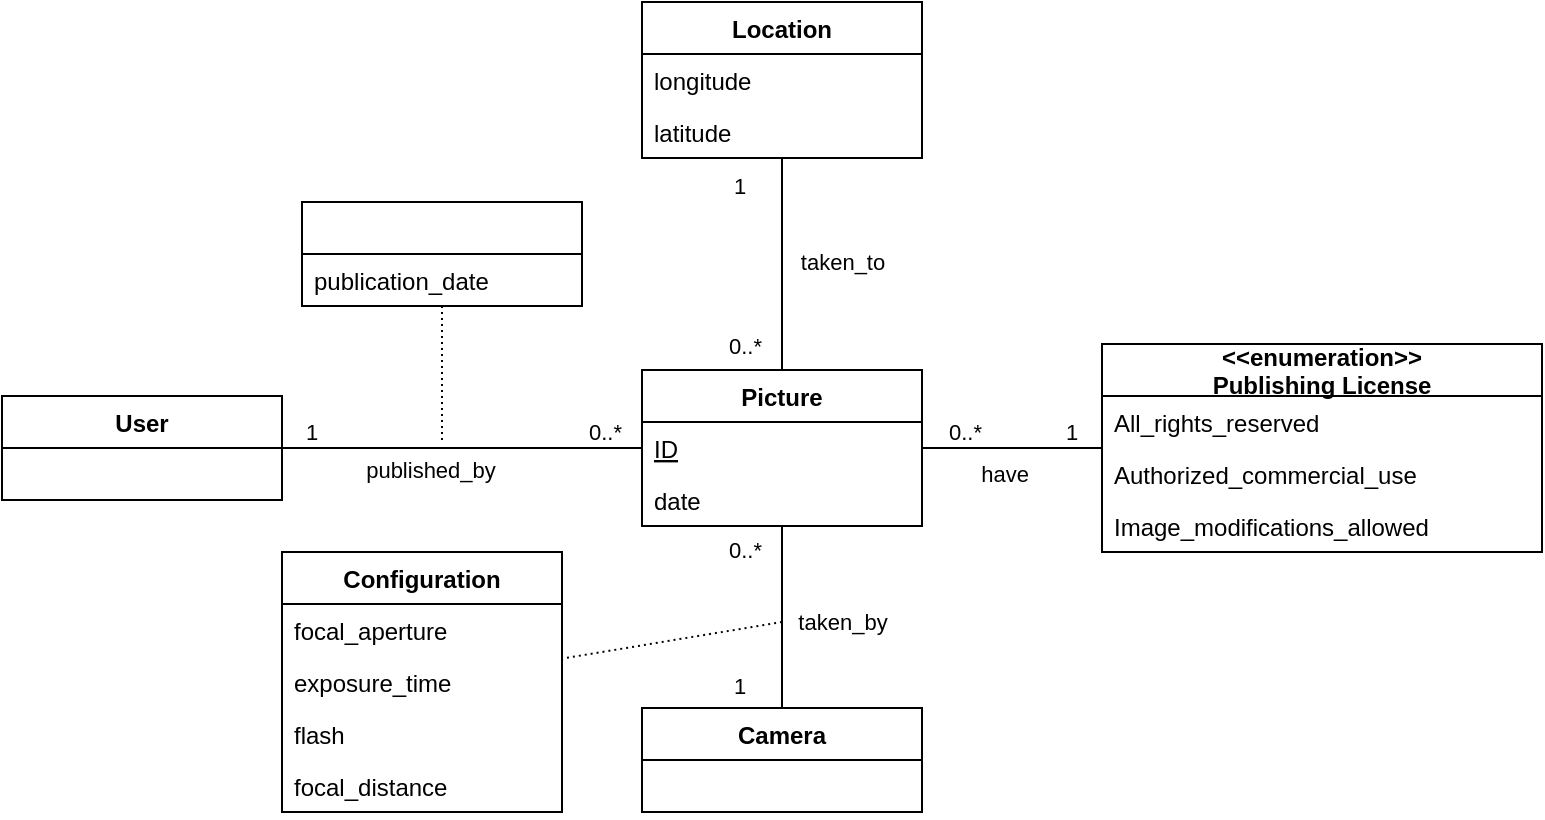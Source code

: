<mxfile version="13.6.10" type="github">
  <diagram id="JUZ-aZVldM-WZ8tEQ8vl" name="Page-1">
    <mxGraphModel dx="865" dy="456" grid="1" gridSize="10" guides="1" tooltips="1" connect="1" arrows="1" fold="1" page="1" pageScale="1" pageWidth="827" pageHeight="1169" background="none" math="0" shadow="0">
      <root>
        <mxCell id="0" />
        <mxCell id="1" parent="0" />
        <mxCell id="FA4hYa32smkLxe0XhBhG-5" value="" style="endArrow=none;html=1;edgeStyle=orthogonalEdgeStyle;" parent="1" source="FA4hYa32smkLxe0XhBhG-27" target="FA4hYa32smkLxe0XhBhG-58" edge="1">
          <mxGeometry relative="1" as="geometry">
            <mxPoint x="290" y="256" as="sourcePoint" />
            <mxPoint x="510" y="260.0" as="targetPoint" />
          </mxGeometry>
        </mxCell>
        <mxCell id="FA4hYa32smkLxe0XhBhG-6" value="&lt;div&gt;1&lt;/div&gt;" style="edgeLabel;resizable=0;html=1;align=left;verticalAlign=bottom;" parent="FA4hYa32smkLxe0XhBhG-5" connectable="0" vertex="1">
          <mxGeometry x="-1" relative="1" as="geometry">
            <mxPoint x="10" as="offset" />
          </mxGeometry>
        </mxCell>
        <mxCell id="FA4hYa32smkLxe0XhBhG-7" value="0..*" style="edgeLabel;resizable=0;html=1;align=right;verticalAlign=bottom;" parent="FA4hYa32smkLxe0XhBhG-5" connectable="0" vertex="1">
          <mxGeometry x="1" relative="1" as="geometry">
            <mxPoint x="-10" as="offset" />
          </mxGeometry>
        </mxCell>
        <mxCell id="FA4hYa32smkLxe0XhBhG-8" value="published_by" style="edgeLabel;html=1;align=center;verticalAlign=middle;resizable=0;points=[];" parent="FA4hYa32smkLxe0XhBhG-5" vertex="1" connectable="0">
          <mxGeometry x="-0.787" y="1" relative="1" as="geometry">
            <mxPoint x="55" y="11.42" as="offset" />
          </mxGeometry>
        </mxCell>
        <mxCell id="FA4hYa32smkLxe0XhBhG-11" value="" style="endArrow=none;html=1;rounded=0;dashed=1;dashPattern=1 2;" parent="1" source="FA4hYa32smkLxe0XhBhG-53" edge="1">
          <mxGeometry relative="1" as="geometry">
            <mxPoint x="410" y="190" as="sourcePoint" />
            <mxPoint x="260" y="270" as="targetPoint" />
          </mxGeometry>
        </mxCell>
        <mxCell id="FA4hYa32smkLxe0XhBhG-12" value="" style="resizable=0;html=1;align=right;verticalAlign=bottom;" parent="FA4hYa32smkLxe0XhBhG-11" connectable="0" vertex="1">
          <mxGeometry x="1" relative="1" as="geometry" />
        </mxCell>
        <mxCell id="FA4hYa32smkLxe0XhBhG-14" value="" style="endArrow=none;html=1;edgeStyle=orthogonalEdgeStyle;" parent="1" source="FA4hYa32smkLxe0XhBhG-42" target="FA4hYa32smkLxe0XhBhG-58" edge="1">
          <mxGeometry relative="1" as="geometry">
            <mxPoint x="570" y="420" as="sourcePoint" />
            <mxPoint x="580" y="290" as="targetPoint" />
          </mxGeometry>
        </mxCell>
        <mxCell id="FA4hYa32smkLxe0XhBhG-15" value="1" style="edgeLabel;resizable=0;html=1;align=left;verticalAlign=bottom;" parent="FA4hYa32smkLxe0XhBhG-14" connectable="0" vertex="1">
          <mxGeometry x="-1" relative="1" as="geometry">
            <mxPoint x="-26" y="-3" as="offset" />
          </mxGeometry>
        </mxCell>
        <mxCell id="FA4hYa32smkLxe0XhBhG-16" value="0..*" style="edgeLabel;resizable=0;html=1;align=right;verticalAlign=bottom;" parent="FA4hYa32smkLxe0XhBhG-14" connectable="0" vertex="1">
          <mxGeometry x="1" relative="1" as="geometry">
            <mxPoint x="-10" y="20" as="offset" />
          </mxGeometry>
        </mxCell>
        <mxCell id="FA4hYa32smkLxe0XhBhG-59" value="taken_by" style="edgeLabel;html=1;align=center;verticalAlign=middle;resizable=0;points=[];" parent="FA4hYa32smkLxe0XhBhG-14" vertex="1" connectable="0">
          <mxGeometry x="0.276" y="1" relative="1" as="geometry">
            <mxPoint x="31" y="15" as="offset" />
          </mxGeometry>
        </mxCell>
        <mxCell id="FA4hYa32smkLxe0XhBhG-18" value="" style="endArrow=none;html=1;rounded=0;dashed=1;dashPattern=1 2;" parent="1" target="FA4hYa32smkLxe0XhBhG-22" edge="1">
          <mxGeometry relative="1" as="geometry">
            <mxPoint x="430" y="360" as="sourcePoint" />
            <mxPoint x="677" y="357.139" as="targetPoint" />
          </mxGeometry>
        </mxCell>
        <mxCell id="FA4hYa32smkLxe0XhBhG-63" value="" style="endArrow=none;html=1;edgeStyle=orthogonalEdgeStyle;" parent="1" source="FA4hYa32smkLxe0XhBhG-60" target="FA4hYa32smkLxe0XhBhG-58" edge="1">
          <mxGeometry relative="1" as="geometry">
            <mxPoint x="370" y="180.0" as="sourcePoint" />
            <mxPoint x="550" y="180.0" as="targetPoint" />
          </mxGeometry>
        </mxCell>
        <mxCell id="FA4hYa32smkLxe0XhBhG-64" value="&lt;div&gt;1&lt;/div&gt;" style="edgeLabel;resizable=0;html=1;align=left;verticalAlign=bottom;" parent="FA4hYa32smkLxe0XhBhG-63" connectable="0" vertex="1">
          <mxGeometry x="-1" relative="1" as="geometry">
            <mxPoint x="-26" y="22" as="offset" />
          </mxGeometry>
        </mxCell>
        <mxCell id="FA4hYa32smkLxe0XhBhG-65" value="0..*" style="edgeLabel;resizable=0;html=1;align=right;verticalAlign=bottom;" parent="FA4hYa32smkLxe0XhBhG-63" connectable="0" vertex="1">
          <mxGeometry x="1" relative="1" as="geometry">
            <mxPoint x="-10" y="-3.83" as="offset" />
          </mxGeometry>
        </mxCell>
        <mxCell id="FA4hYa32smkLxe0XhBhG-66" value="taken_to" style="edgeLabel;html=1;align=center;verticalAlign=middle;resizable=0;points=[];" parent="FA4hYa32smkLxe0XhBhG-63" vertex="1" connectable="0">
          <mxGeometry x="-0.787" y="1" relative="1" as="geometry">
            <mxPoint x="29" y="40.33" as="offset" />
          </mxGeometry>
        </mxCell>
        <mxCell id="cZ3DA8C6cK84-C7tu1Da-8" value="" style="endArrow=none;html=1;edgeStyle=orthogonalEdgeStyle;" parent="1" source="cZ3DA8C6cK84-C7tu1Da-3" target="FA4hYa32smkLxe0XhBhG-58" edge="1">
          <mxGeometry relative="1" as="geometry">
            <mxPoint x="590" y="267" as="sourcePoint" />
            <mxPoint x="440" y="260" as="targetPoint" />
          </mxGeometry>
        </mxCell>
        <mxCell id="cZ3DA8C6cK84-C7tu1Da-9" value="&lt;div&gt;1&lt;/div&gt;" style="edgeLabel;resizable=0;html=1;align=left;verticalAlign=bottom;" parent="cZ3DA8C6cK84-C7tu1Da-8" connectable="0" vertex="1">
          <mxGeometry x="-1" relative="1" as="geometry">
            <mxPoint x="-20" as="offset" />
          </mxGeometry>
        </mxCell>
        <mxCell id="cZ3DA8C6cK84-C7tu1Da-10" value="0..*" style="edgeLabel;resizable=0;html=1;align=right;verticalAlign=bottom;" parent="cZ3DA8C6cK84-C7tu1Da-8" connectable="0" vertex="1">
          <mxGeometry x="1" relative="1" as="geometry">
            <mxPoint x="30" as="offset" />
          </mxGeometry>
        </mxCell>
        <mxCell id="cZ3DA8C6cK84-C7tu1Da-11" value="have" style="edgeLabel;html=1;align=center;verticalAlign=middle;resizable=0;points=[];" parent="cZ3DA8C6cK84-C7tu1Da-8" vertex="1" connectable="0">
          <mxGeometry x="-0.787" y="1" relative="1" as="geometry">
            <mxPoint x="-40" y="12" as="offset" />
          </mxGeometry>
        </mxCell>
        <mxCell id="FA4hYa32smkLxe0XhBhG-58" value="Picture" style="swimlane;fontStyle=1;childLayout=stackLayout;horizontal=1;startSize=26;fillColor=none;horizontalStack=0;resizeParent=1;resizeParentMax=0;resizeLast=0;collapsible=1;marginBottom=0;" parent="1" vertex="1">
          <mxGeometry x="360" y="234" width="140" height="78" as="geometry" />
        </mxCell>
        <mxCell id="cZ3DA8C6cK84-C7tu1Da-1" value="ID" style="text;strokeColor=none;fillColor=none;align=left;verticalAlign=top;spacingLeft=4;spacingRight=4;overflow=hidden;rotatable=0;points=[[0,0.5],[1,0.5]];portConstraint=eastwest;fontStyle=4" parent="FA4hYa32smkLxe0XhBhG-58" vertex="1">
          <mxGeometry y="26" width="140" height="26" as="geometry" />
        </mxCell>
        <mxCell id="cZ3DA8C6cK84-C7tu1Da-2" value="date" style="text;strokeColor=none;fillColor=none;align=left;verticalAlign=top;spacingLeft=4;spacingRight=4;overflow=hidden;rotatable=0;points=[[0,0.5],[1,0.5]];portConstraint=eastwest;" parent="FA4hYa32smkLxe0XhBhG-58" vertex="1">
          <mxGeometry y="52" width="140" height="26" as="geometry" />
        </mxCell>
        <mxCell id="FA4hYa32smkLxe0XhBhG-53" value="" style="swimlane;fontStyle=1;childLayout=stackLayout;horizontal=1;startSize=26;fillColor=none;horizontalStack=0;resizeParent=1;resizeParentMax=0;resizeLast=0;collapsible=1;marginBottom=0;align=center;labelBackgroundColor=none;labelBorderColor=none;" parent="1" vertex="1">
          <mxGeometry x="190" y="150" width="140" height="52" as="geometry" />
        </mxCell>
        <mxCell id="FA4hYa32smkLxe0XhBhG-54" value="publication_date" style="text;strokeColor=none;fillColor=none;align=left;verticalAlign=top;spacingLeft=4;spacingRight=4;overflow=hidden;rotatable=0;points=[[0,0.5],[1,0.5]];portConstraint=eastwest;" parent="FA4hYa32smkLxe0XhBhG-53" vertex="1">
          <mxGeometry y="26" width="140" height="26" as="geometry" />
        </mxCell>
        <mxCell id="FA4hYa32smkLxe0XhBhG-60" value="Location" style="swimlane;fontStyle=1;childLayout=stackLayout;horizontal=1;startSize=26;fillColor=none;horizontalStack=0;resizeParent=1;resizeParentMax=0;resizeLast=0;collapsible=1;marginBottom=0;" parent="1" vertex="1">
          <mxGeometry x="360" y="50" width="140" height="78" as="geometry" />
        </mxCell>
        <mxCell id="FA4hYa32smkLxe0XhBhG-61" value="longitude" style="text;strokeColor=none;fillColor=none;align=left;verticalAlign=top;spacingLeft=4;spacingRight=4;overflow=hidden;rotatable=0;points=[[0,0.5],[1,0.5]];portConstraint=eastwest;" parent="FA4hYa32smkLxe0XhBhG-60" vertex="1">
          <mxGeometry y="26" width="140" height="26" as="geometry" />
        </mxCell>
        <mxCell id="FA4hYa32smkLxe0XhBhG-62" value="latitude" style="text;strokeColor=none;fillColor=none;align=left;verticalAlign=top;spacingLeft=4;spacingRight=4;overflow=hidden;rotatable=0;points=[[0,0.5],[1,0.5]];portConstraint=eastwest;" parent="FA4hYa32smkLxe0XhBhG-60" vertex="1">
          <mxGeometry y="52" width="140" height="26" as="geometry" />
        </mxCell>
        <mxCell id="FA4hYa32smkLxe0XhBhG-27" value="User" style="swimlane;fontStyle=1;childLayout=stackLayout;horizontal=1;startSize=26;fillColor=none;horizontalStack=0;resizeParent=1;resizeParentMax=0;resizeLast=0;collapsible=1;marginBottom=0;" parent="1" vertex="1">
          <mxGeometry x="40" y="247" width="140" height="52" as="geometry">
            <mxRectangle x="160" y="134" width="90" height="26" as="alternateBounds" />
          </mxGeometry>
        </mxCell>
        <mxCell id="FA4hYa32smkLxe0XhBhG-22" value="Configuration" style="swimlane;fontStyle=1;childLayout=stackLayout;horizontal=1;startSize=26;fillColor=none;horizontalStack=0;resizeParent=1;resizeParentMax=0;resizeLast=0;collapsible=1;marginBottom=0;" parent="1" vertex="1">
          <mxGeometry x="180" y="325" width="140" height="130" as="geometry" />
        </mxCell>
        <mxCell id="FA4hYa32smkLxe0XhBhG-23" value="focal_aperture" style="text;strokeColor=none;fillColor=none;align=left;verticalAlign=top;spacingLeft=4;spacingRight=4;overflow=hidden;rotatable=0;points=[[0,0.5],[1,0.5]];portConstraint=eastwest;" parent="FA4hYa32smkLxe0XhBhG-22" vertex="1">
          <mxGeometry y="26" width="140" height="26" as="geometry" />
        </mxCell>
        <mxCell id="FA4hYa32smkLxe0XhBhG-24" value="exposure_time" style="text;strokeColor=none;fillColor=none;align=left;verticalAlign=top;spacingLeft=4;spacingRight=4;overflow=hidden;rotatable=0;points=[[0,0.5],[1,0.5]];portConstraint=eastwest;" parent="FA4hYa32smkLxe0XhBhG-22" vertex="1">
          <mxGeometry y="52" width="140" height="26" as="geometry" />
        </mxCell>
        <mxCell id="FA4hYa32smkLxe0XhBhG-25" value="flash" style="text;strokeColor=none;fillColor=none;align=left;verticalAlign=top;spacingLeft=4;spacingRight=4;overflow=hidden;rotatable=0;points=[[0,0.5],[1,0.5]];portConstraint=eastwest;" parent="FA4hYa32smkLxe0XhBhG-22" vertex="1">
          <mxGeometry y="78" width="140" height="26" as="geometry" />
        </mxCell>
        <mxCell id="FA4hYa32smkLxe0XhBhG-26" value="focal_distance" style="text;strokeColor=none;fillColor=none;align=left;verticalAlign=top;spacingLeft=4;spacingRight=4;overflow=hidden;rotatable=0;points=[[0,0.5],[1,0.5]];portConstraint=eastwest;" parent="FA4hYa32smkLxe0XhBhG-22" vertex="1">
          <mxGeometry y="104" width="140" height="26" as="geometry" />
        </mxCell>
        <mxCell id="FA4hYa32smkLxe0XhBhG-42" value="Camera" style="swimlane;fontStyle=1;childLayout=stackLayout;horizontal=1;startSize=26;fillColor=none;horizontalStack=0;resizeParent=1;resizeParentMax=0;resizeLast=0;collapsible=1;marginBottom=0;" parent="1" vertex="1">
          <mxGeometry x="360" y="403" width="140" height="52" as="geometry" />
        </mxCell>
        <mxCell id="cZ3DA8C6cK84-C7tu1Da-3" value="&lt;&lt;enumeration&gt;&gt;&#xa;Publishing License" style="swimlane;fontStyle=1;childLayout=stackLayout;horizontal=1;startSize=26;fillColor=none;horizontalStack=0;resizeParent=1;resizeParentMax=0;resizeLast=0;collapsible=1;marginBottom=0;" parent="1" vertex="1">
          <mxGeometry x="590" y="221" width="220" height="104" as="geometry" />
        </mxCell>
        <mxCell id="cZ3DA8C6cK84-C7tu1Da-5" value="All_rights_reserved" style="text;strokeColor=none;fillColor=none;align=left;verticalAlign=top;spacingLeft=4;spacingRight=4;overflow=hidden;rotatable=0;points=[[0,0.5],[1,0.5]];portConstraint=eastwest;" parent="cZ3DA8C6cK84-C7tu1Da-3" vertex="1">
          <mxGeometry y="26" width="220" height="26" as="geometry" />
        </mxCell>
        <mxCell id="cZ3DA8C6cK84-C7tu1Da-6" value="Authorized_commercial_use" style="text;strokeColor=none;fillColor=none;align=left;verticalAlign=top;spacingLeft=4;spacingRight=4;overflow=hidden;rotatable=0;points=[[0,0.5],[1,0.5]];portConstraint=eastwest;" parent="cZ3DA8C6cK84-C7tu1Da-3" vertex="1">
          <mxGeometry y="52" width="220" height="26" as="geometry" />
        </mxCell>
        <mxCell id="cZ3DA8C6cK84-C7tu1Da-7" value="Image_modifications_allowed" style="text;strokeColor=none;fillColor=none;align=left;verticalAlign=top;spacingLeft=4;spacingRight=4;overflow=hidden;rotatable=0;points=[[0,0.5],[1,0.5]];portConstraint=eastwest;" parent="cZ3DA8C6cK84-C7tu1Da-3" vertex="1">
          <mxGeometry y="78" width="220" height="26" as="geometry" />
        </mxCell>
      </root>
    </mxGraphModel>
  </diagram>
</mxfile>
